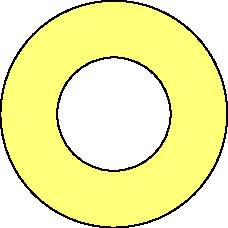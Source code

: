 size(0,0);

path pt1=scale(2cm)*unitcircle;
path pt2=scale(1cm)*unitcircle;

filldraw(pt1^^pt2,evenodd+yellow+.9white);
